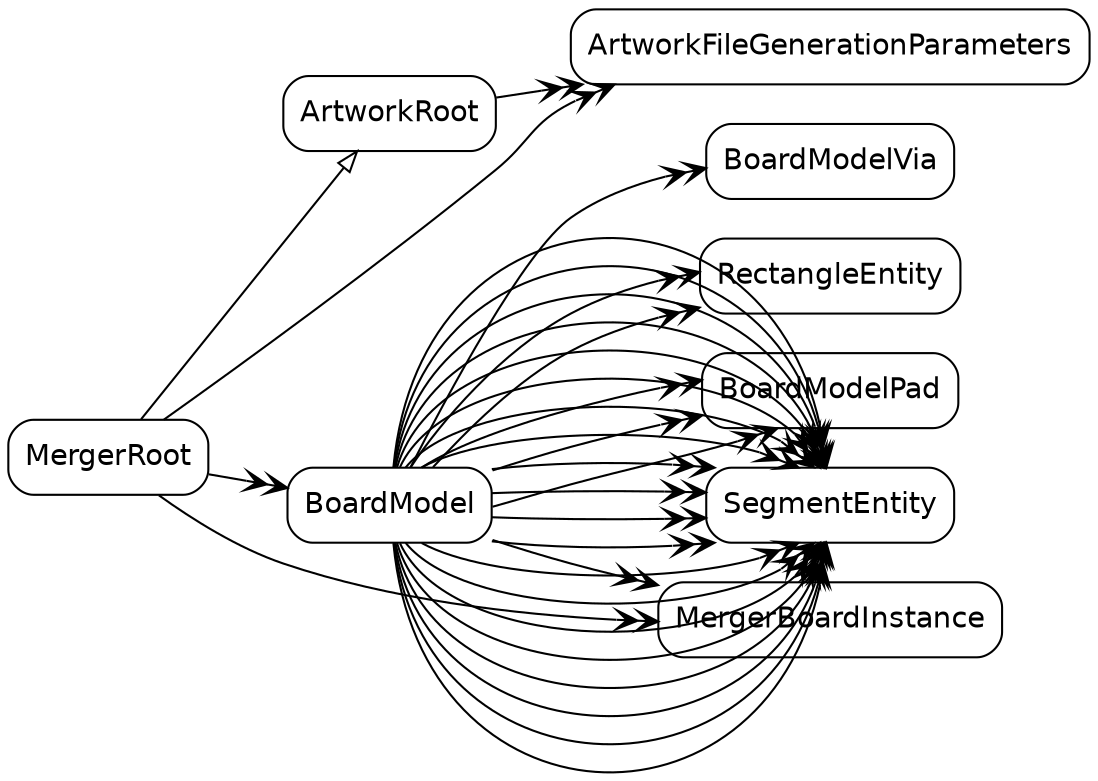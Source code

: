 digraph G {
  rankdir=LR ;
  node [shape=record fontname=helvetica style=rounded] ;
  MergerRoot ;
  ArtworkRoot ;
  ArtworkFileGenerationParameters ;
  BoardModel ;
  BoardModelVia ;
  RectangleEntity ;
  BoardModelPad ;
  SegmentEntity ;
  MergerBoardInstance ;
  MergerRoot -> MergerBoardInstance [dir=both arrowtail=none arrowhead=veevee] ;
  MergerRoot -> BoardModel [dir=both arrowtail=none arrowhead=veevee] ;
  MergerRoot -> ArtworkFileGenerationParameters [dir=both arrowtail=none arrowhead=veevee] ;
  MergerRoot -> ArtworkRoot [dir=both arrowtail=none arrowhead=onormal] ;
  ArtworkRoot -> ArtworkFileGenerationParameters [dir=both arrowtail=none arrowhead=veevee] ;
  BoardModel -> SegmentEntity [dir=both arrowtail=none arrowhead=veevee] ;
  BoardModel -> SegmentEntity [dir=both arrowtail=none arrowhead=veevee] ;
  BoardModel -> SegmentEntity [dir=both arrowtail=none arrowhead=veevee] ;
  BoardModel -> SegmentEntity [dir=both arrowtail=none arrowhead=veevee] ;
  BoardModel -> SegmentEntity [dir=both arrowtail=none arrowhead=veevee] ;
  BoardModel -> SegmentEntity [dir=both arrowtail=none arrowhead=veevee] ;
  BoardModel -> BoardModelPad [dir=both arrowtail=none arrowhead=veevee] ;
  BoardModel -> SegmentEntity [dir=both arrowtail=none arrowhead=veevee] ;
  BoardModel -> SegmentEntity [dir=both arrowtail=none arrowhead=veevee] ;
  BoardModel -> SegmentEntity [dir=both arrowtail=none arrowhead=veevee] ;
  BoardModel -> SegmentEntity [dir=both arrowtail=none arrowhead=veevee] ;
  BoardModel -> SegmentEntity [dir=both arrowtail=none arrowhead=veevee] ;
  BoardModel -> SegmentEntity [dir=both arrowtail=none arrowhead=veevee] ;
  BoardModel -> SegmentEntity [dir=both arrowtail=none arrowhead=veevee] ;
  BoardModel -> SegmentEntity [dir=both arrowtail=none arrowhead=veevee] ;
  BoardModel -> BoardModelPad [dir=both arrowtail=none arrowhead=veevee] ;
  BoardModel -> SegmentEntity [dir=both arrowtail=none arrowhead=veevee] ;
  BoardModel -> SegmentEntity [dir=both arrowtail=none arrowhead=veevee] ;
  BoardModel -> SegmentEntity [dir=both arrowtail=none arrowhead=veevee] ;
  BoardModel -> SegmentEntity [dir=both arrowtail=none arrowhead=veevee] ;
  BoardModel -> SegmentEntity [dir=both arrowtail=none arrowhead=veevee] ;
  BoardModel -> SegmentEntity [dir=both arrowtail=none arrowhead=veevee] ;
  BoardModel -> RectangleEntity [dir=both arrowtail=none arrowhead=veevee] ;
  BoardModel -> RectangleEntity [dir=both arrowtail=none arrowhead=veevee] ;
  BoardModel -> MergerBoardInstance [dir=both arrowtail=none arrowhead=veevee] ;
  BoardModel -> BoardModelPad [dir=both arrowtail=none arrowhead=veevee] ;
  BoardModel -> BoardModelVia [dir=both arrowtail=none arrowhead=veevee] ;
}
